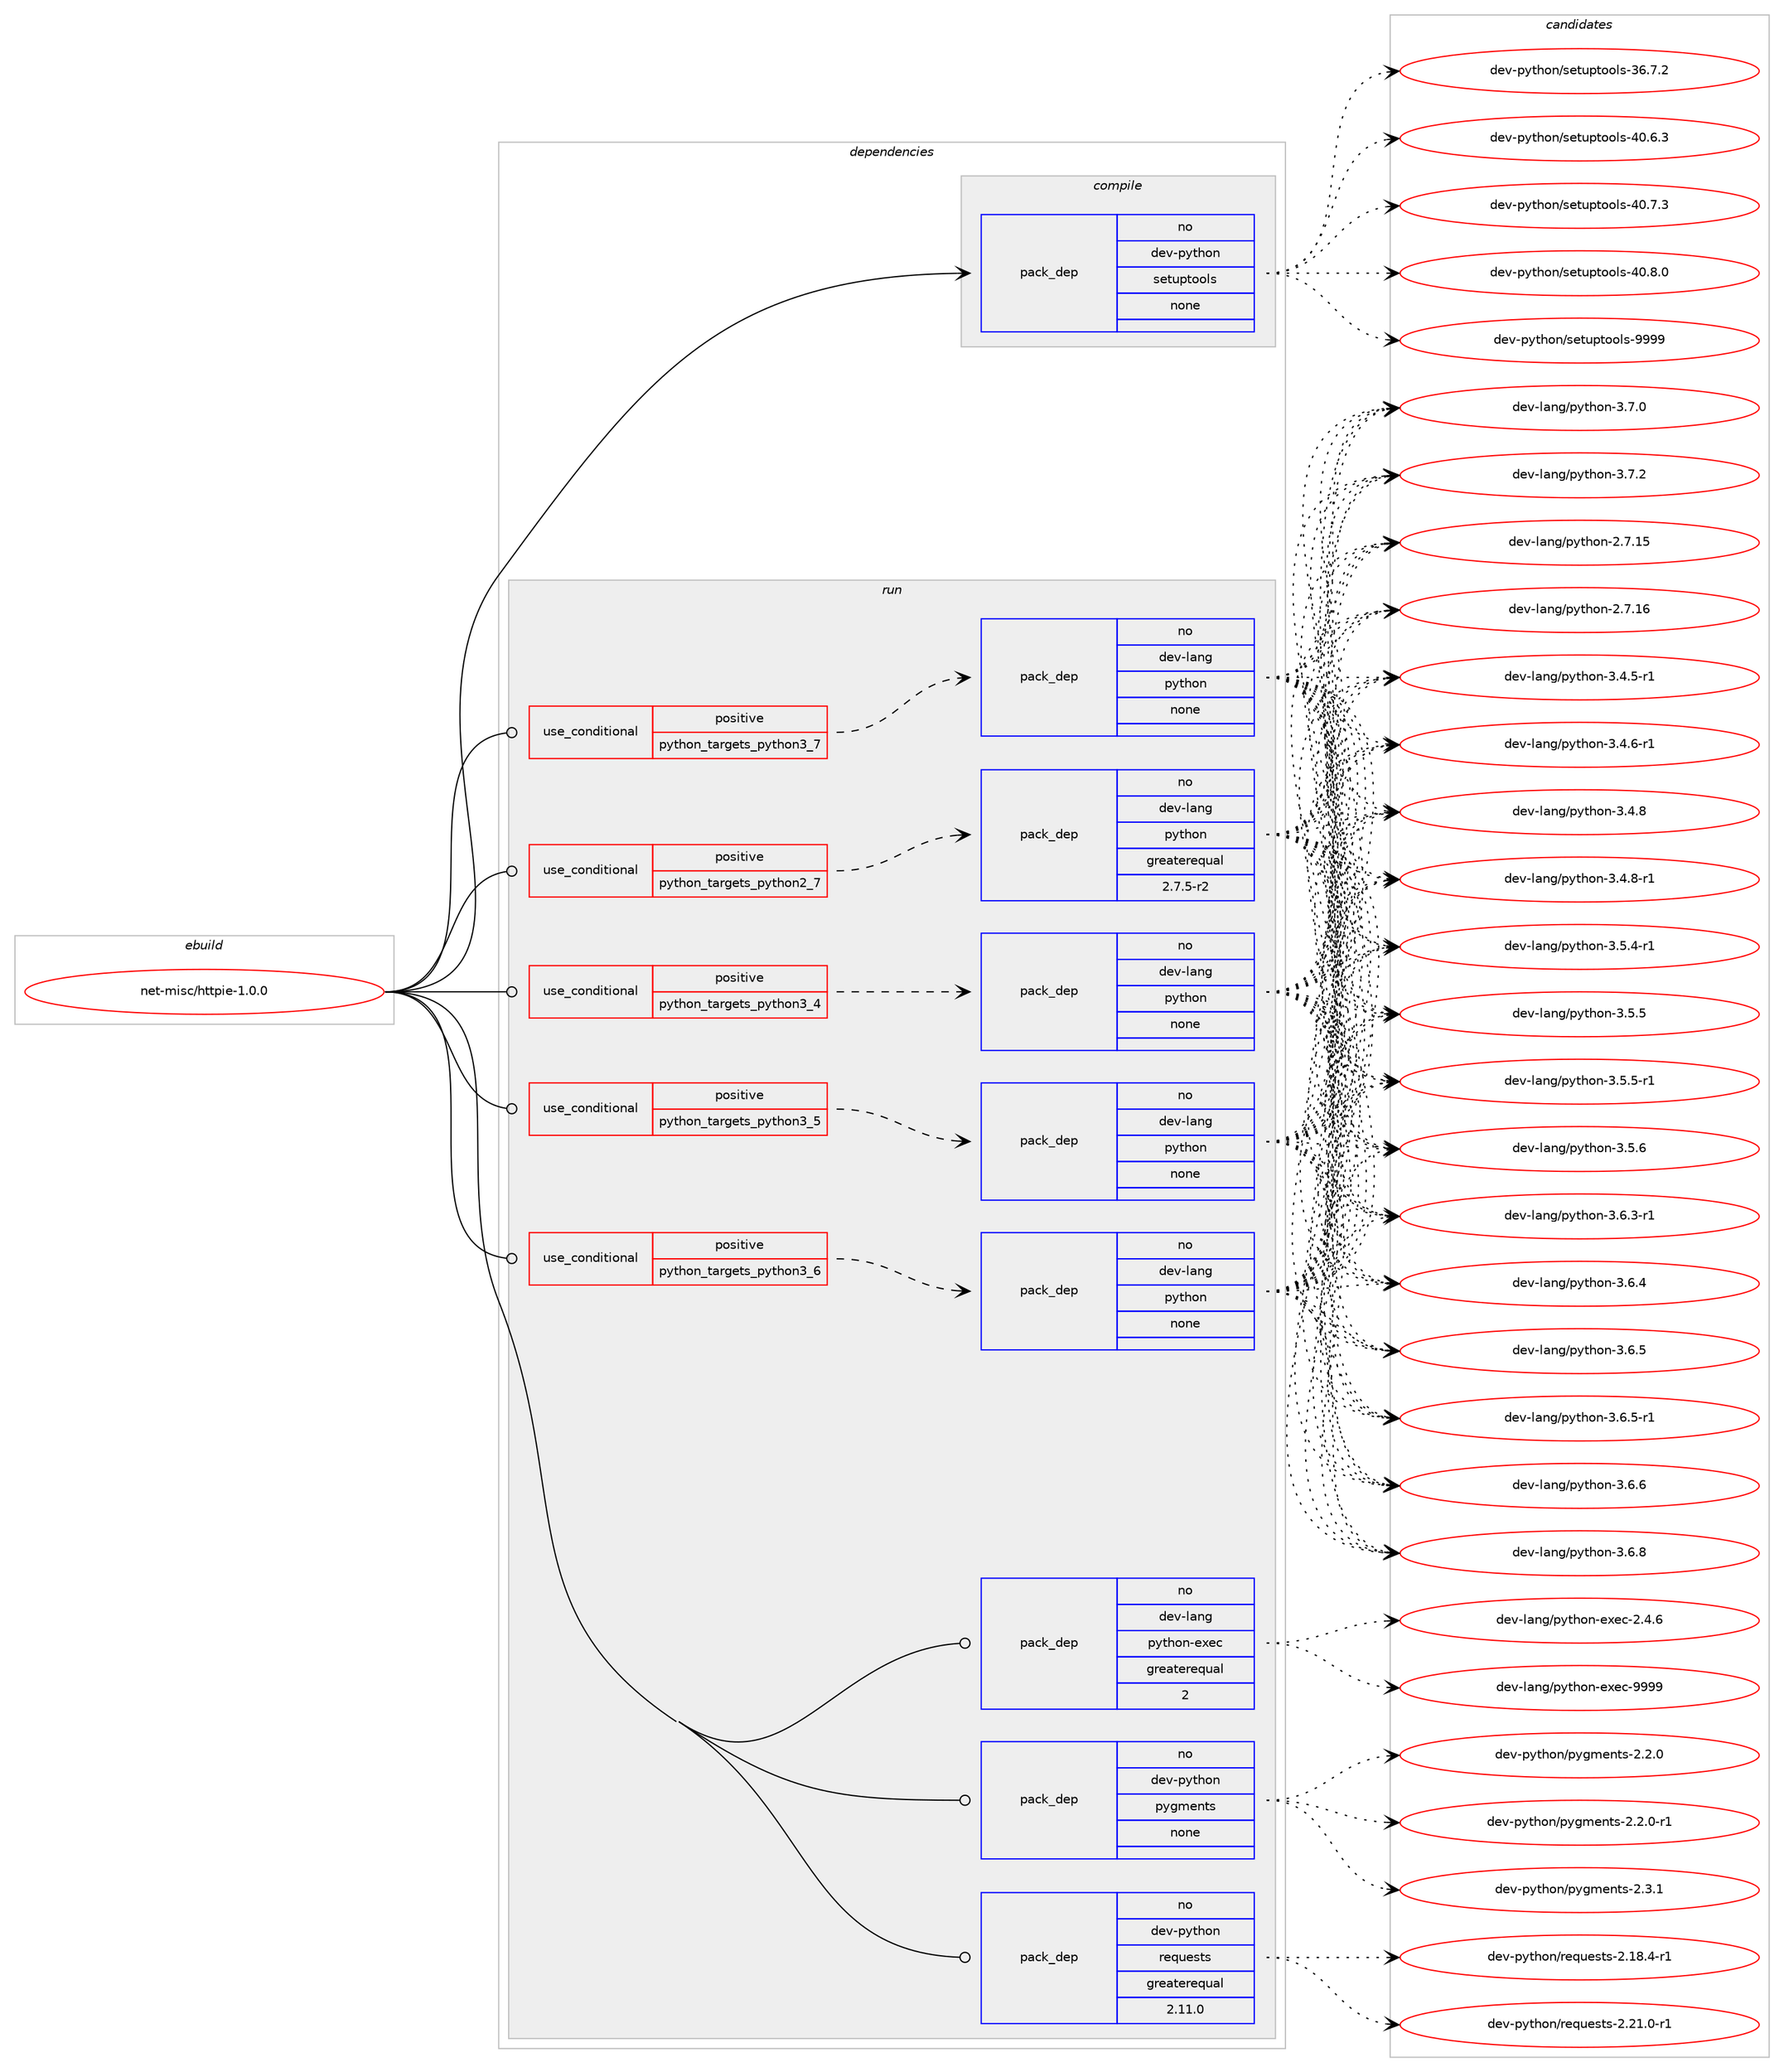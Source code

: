 digraph prolog {

# *************
# Graph options
# *************

newrank=true;
concentrate=true;
compound=true;
graph [rankdir=LR,fontname=Helvetica,fontsize=10,ranksep=1.5];#, ranksep=2.5, nodesep=0.2];
edge  [arrowhead=vee];
node  [fontname=Helvetica,fontsize=10];

# **********
# The ebuild
# **********

subgraph cluster_leftcol {
color=gray;
rank=same;
label=<<i>ebuild</i>>;
id [label="net-misc/httpie-1.0.0", color=red, width=4, href="../net-misc/httpie-1.0.0.svg"];
}

# ****************
# The dependencies
# ****************

subgraph cluster_midcol {
color=gray;
label=<<i>dependencies</i>>;
subgraph cluster_compile {
fillcolor="#eeeeee";
style=filled;
label=<<i>compile</i>>;
subgraph pack1192663 {
dependency1668161 [label=<<TABLE BORDER="0" CELLBORDER="1" CELLSPACING="0" CELLPADDING="4" WIDTH="220"><TR><TD ROWSPAN="6" CELLPADDING="30">pack_dep</TD></TR><TR><TD WIDTH="110">no</TD></TR><TR><TD>dev-python</TD></TR><TR><TD>setuptools</TD></TR><TR><TD>none</TD></TR><TR><TD></TD></TR></TABLE>>, shape=none, color=blue];
}
id:e -> dependency1668161:w [weight=20,style="solid",arrowhead="vee"];
}
subgraph cluster_compileandrun {
fillcolor="#eeeeee";
style=filled;
label=<<i>compile and run</i>>;
}
subgraph cluster_run {
fillcolor="#eeeeee";
style=filled;
label=<<i>run</i>>;
subgraph cond448380 {
dependency1668162 [label=<<TABLE BORDER="0" CELLBORDER="1" CELLSPACING="0" CELLPADDING="4"><TR><TD ROWSPAN="3" CELLPADDING="10">use_conditional</TD></TR><TR><TD>positive</TD></TR><TR><TD>python_targets_python2_7</TD></TR></TABLE>>, shape=none, color=red];
subgraph pack1192664 {
dependency1668163 [label=<<TABLE BORDER="0" CELLBORDER="1" CELLSPACING="0" CELLPADDING="4" WIDTH="220"><TR><TD ROWSPAN="6" CELLPADDING="30">pack_dep</TD></TR><TR><TD WIDTH="110">no</TD></TR><TR><TD>dev-lang</TD></TR><TR><TD>python</TD></TR><TR><TD>greaterequal</TD></TR><TR><TD>2.7.5-r2</TD></TR></TABLE>>, shape=none, color=blue];
}
dependency1668162:e -> dependency1668163:w [weight=20,style="dashed",arrowhead="vee"];
}
id:e -> dependency1668162:w [weight=20,style="solid",arrowhead="odot"];
subgraph cond448381 {
dependency1668164 [label=<<TABLE BORDER="0" CELLBORDER="1" CELLSPACING="0" CELLPADDING="4"><TR><TD ROWSPAN="3" CELLPADDING="10">use_conditional</TD></TR><TR><TD>positive</TD></TR><TR><TD>python_targets_python3_4</TD></TR></TABLE>>, shape=none, color=red];
subgraph pack1192665 {
dependency1668165 [label=<<TABLE BORDER="0" CELLBORDER="1" CELLSPACING="0" CELLPADDING="4" WIDTH="220"><TR><TD ROWSPAN="6" CELLPADDING="30">pack_dep</TD></TR><TR><TD WIDTH="110">no</TD></TR><TR><TD>dev-lang</TD></TR><TR><TD>python</TD></TR><TR><TD>none</TD></TR><TR><TD></TD></TR></TABLE>>, shape=none, color=blue];
}
dependency1668164:e -> dependency1668165:w [weight=20,style="dashed",arrowhead="vee"];
}
id:e -> dependency1668164:w [weight=20,style="solid",arrowhead="odot"];
subgraph cond448382 {
dependency1668166 [label=<<TABLE BORDER="0" CELLBORDER="1" CELLSPACING="0" CELLPADDING="4"><TR><TD ROWSPAN="3" CELLPADDING="10">use_conditional</TD></TR><TR><TD>positive</TD></TR><TR><TD>python_targets_python3_5</TD></TR></TABLE>>, shape=none, color=red];
subgraph pack1192666 {
dependency1668167 [label=<<TABLE BORDER="0" CELLBORDER="1" CELLSPACING="0" CELLPADDING="4" WIDTH="220"><TR><TD ROWSPAN="6" CELLPADDING="30">pack_dep</TD></TR><TR><TD WIDTH="110">no</TD></TR><TR><TD>dev-lang</TD></TR><TR><TD>python</TD></TR><TR><TD>none</TD></TR><TR><TD></TD></TR></TABLE>>, shape=none, color=blue];
}
dependency1668166:e -> dependency1668167:w [weight=20,style="dashed",arrowhead="vee"];
}
id:e -> dependency1668166:w [weight=20,style="solid",arrowhead="odot"];
subgraph cond448383 {
dependency1668168 [label=<<TABLE BORDER="0" CELLBORDER="1" CELLSPACING="0" CELLPADDING="4"><TR><TD ROWSPAN="3" CELLPADDING="10">use_conditional</TD></TR><TR><TD>positive</TD></TR><TR><TD>python_targets_python3_6</TD></TR></TABLE>>, shape=none, color=red];
subgraph pack1192667 {
dependency1668169 [label=<<TABLE BORDER="0" CELLBORDER="1" CELLSPACING="0" CELLPADDING="4" WIDTH="220"><TR><TD ROWSPAN="6" CELLPADDING="30">pack_dep</TD></TR><TR><TD WIDTH="110">no</TD></TR><TR><TD>dev-lang</TD></TR><TR><TD>python</TD></TR><TR><TD>none</TD></TR><TR><TD></TD></TR></TABLE>>, shape=none, color=blue];
}
dependency1668168:e -> dependency1668169:w [weight=20,style="dashed",arrowhead="vee"];
}
id:e -> dependency1668168:w [weight=20,style="solid",arrowhead="odot"];
subgraph cond448384 {
dependency1668170 [label=<<TABLE BORDER="0" CELLBORDER="1" CELLSPACING="0" CELLPADDING="4"><TR><TD ROWSPAN="3" CELLPADDING="10">use_conditional</TD></TR><TR><TD>positive</TD></TR><TR><TD>python_targets_python3_7</TD></TR></TABLE>>, shape=none, color=red];
subgraph pack1192668 {
dependency1668171 [label=<<TABLE BORDER="0" CELLBORDER="1" CELLSPACING="0" CELLPADDING="4" WIDTH="220"><TR><TD ROWSPAN="6" CELLPADDING="30">pack_dep</TD></TR><TR><TD WIDTH="110">no</TD></TR><TR><TD>dev-lang</TD></TR><TR><TD>python</TD></TR><TR><TD>none</TD></TR><TR><TD></TD></TR></TABLE>>, shape=none, color=blue];
}
dependency1668170:e -> dependency1668171:w [weight=20,style="dashed",arrowhead="vee"];
}
id:e -> dependency1668170:w [weight=20,style="solid",arrowhead="odot"];
subgraph pack1192669 {
dependency1668172 [label=<<TABLE BORDER="0" CELLBORDER="1" CELLSPACING="0" CELLPADDING="4" WIDTH="220"><TR><TD ROWSPAN="6" CELLPADDING="30">pack_dep</TD></TR><TR><TD WIDTH="110">no</TD></TR><TR><TD>dev-lang</TD></TR><TR><TD>python-exec</TD></TR><TR><TD>greaterequal</TD></TR><TR><TD>2</TD></TR></TABLE>>, shape=none, color=blue];
}
id:e -> dependency1668172:w [weight=20,style="solid",arrowhead="odot"];
subgraph pack1192670 {
dependency1668173 [label=<<TABLE BORDER="0" CELLBORDER="1" CELLSPACING="0" CELLPADDING="4" WIDTH="220"><TR><TD ROWSPAN="6" CELLPADDING="30">pack_dep</TD></TR><TR><TD WIDTH="110">no</TD></TR><TR><TD>dev-python</TD></TR><TR><TD>pygments</TD></TR><TR><TD>none</TD></TR><TR><TD></TD></TR></TABLE>>, shape=none, color=blue];
}
id:e -> dependency1668173:w [weight=20,style="solid",arrowhead="odot"];
subgraph pack1192671 {
dependency1668174 [label=<<TABLE BORDER="0" CELLBORDER="1" CELLSPACING="0" CELLPADDING="4" WIDTH="220"><TR><TD ROWSPAN="6" CELLPADDING="30">pack_dep</TD></TR><TR><TD WIDTH="110">no</TD></TR><TR><TD>dev-python</TD></TR><TR><TD>requests</TD></TR><TR><TD>greaterequal</TD></TR><TR><TD>2.11.0</TD></TR></TABLE>>, shape=none, color=blue];
}
id:e -> dependency1668174:w [weight=20,style="solid",arrowhead="odot"];
}
}

# **************
# The candidates
# **************

subgraph cluster_choices {
rank=same;
color=gray;
label=<<i>candidates</i>>;

subgraph choice1192663 {
color=black;
nodesep=1;
choice100101118451121211161041111104711510111611711211611111110811545515446554650 [label="dev-python/setuptools-36.7.2", color=red, width=4,href="../dev-python/setuptools-36.7.2.svg"];
choice100101118451121211161041111104711510111611711211611111110811545524846544651 [label="dev-python/setuptools-40.6.3", color=red, width=4,href="../dev-python/setuptools-40.6.3.svg"];
choice100101118451121211161041111104711510111611711211611111110811545524846554651 [label="dev-python/setuptools-40.7.3", color=red, width=4,href="../dev-python/setuptools-40.7.3.svg"];
choice100101118451121211161041111104711510111611711211611111110811545524846564648 [label="dev-python/setuptools-40.8.0", color=red, width=4,href="../dev-python/setuptools-40.8.0.svg"];
choice10010111845112121116104111110471151011161171121161111111081154557575757 [label="dev-python/setuptools-9999", color=red, width=4,href="../dev-python/setuptools-9999.svg"];
dependency1668161:e -> choice100101118451121211161041111104711510111611711211611111110811545515446554650:w [style=dotted,weight="100"];
dependency1668161:e -> choice100101118451121211161041111104711510111611711211611111110811545524846544651:w [style=dotted,weight="100"];
dependency1668161:e -> choice100101118451121211161041111104711510111611711211611111110811545524846554651:w [style=dotted,weight="100"];
dependency1668161:e -> choice100101118451121211161041111104711510111611711211611111110811545524846564648:w [style=dotted,weight="100"];
dependency1668161:e -> choice10010111845112121116104111110471151011161171121161111111081154557575757:w [style=dotted,weight="100"];
}
subgraph choice1192664 {
color=black;
nodesep=1;
choice10010111845108971101034711212111610411111045504655464953 [label="dev-lang/python-2.7.15", color=red, width=4,href="../dev-lang/python-2.7.15.svg"];
choice10010111845108971101034711212111610411111045504655464954 [label="dev-lang/python-2.7.16", color=red, width=4,href="../dev-lang/python-2.7.16.svg"];
choice1001011184510897110103471121211161041111104551465246534511449 [label="dev-lang/python-3.4.5-r1", color=red, width=4,href="../dev-lang/python-3.4.5-r1.svg"];
choice1001011184510897110103471121211161041111104551465246544511449 [label="dev-lang/python-3.4.6-r1", color=red, width=4,href="../dev-lang/python-3.4.6-r1.svg"];
choice100101118451089711010347112121116104111110455146524656 [label="dev-lang/python-3.4.8", color=red, width=4,href="../dev-lang/python-3.4.8.svg"];
choice1001011184510897110103471121211161041111104551465246564511449 [label="dev-lang/python-3.4.8-r1", color=red, width=4,href="../dev-lang/python-3.4.8-r1.svg"];
choice1001011184510897110103471121211161041111104551465346524511449 [label="dev-lang/python-3.5.4-r1", color=red, width=4,href="../dev-lang/python-3.5.4-r1.svg"];
choice100101118451089711010347112121116104111110455146534653 [label="dev-lang/python-3.5.5", color=red, width=4,href="../dev-lang/python-3.5.5.svg"];
choice1001011184510897110103471121211161041111104551465346534511449 [label="dev-lang/python-3.5.5-r1", color=red, width=4,href="../dev-lang/python-3.5.5-r1.svg"];
choice100101118451089711010347112121116104111110455146534654 [label="dev-lang/python-3.5.6", color=red, width=4,href="../dev-lang/python-3.5.6.svg"];
choice1001011184510897110103471121211161041111104551465446514511449 [label="dev-lang/python-3.6.3-r1", color=red, width=4,href="../dev-lang/python-3.6.3-r1.svg"];
choice100101118451089711010347112121116104111110455146544652 [label="dev-lang/python-3.6.4", color=red, width=4,href="../dev-lang/python-3.6.4.svg"];
choice100101118451089711010347112121116104111110455146544653 [label="dev-lang/python-3.6.5", color=red, width=4,href="../dev-lang/python-3.6.5.svg"];
choice1001011184510897110103471121211161041111104551465446534511449 [label="dev-lang/python-3.6.5-r1", color=red, width=4,href="../dev-lang/python-3.6.5-r1.svg"];
choice100101118451089711010347112121116104111110455146544654 [label="dev-lang/python-3.6.6", color=red, width=4,href="../dev-lang/python-3.6.6.svg"];
choice100101118451089711010347112121116104111110455146544656 [label="dev-lang/python-3.6.8", color=red, width=4,href="../dev-lang/python-3.6.8.svg"];
choice100101118451089711010347112121116104111110455146554648 [label="dev-lang/python-3.7.0", color=red, width=4,href="../dev-lang/python-3.7.0.svg"];
choice100101118451089711010347112121116104111110455146554650 [label="dev-lang/python-3.7.2", color=red, width=4,href="../dev-lang/python-3.7.2.svg"];
dependency1668163:e -> choice10010111845108971101034711212111610411111045504655464953:w [style=dotted,weight="100"];
dependency1668163:e -> choice10010111845108971101034711212111610411111045504655464954:w [style=dotted,weight="100"];
dependency1668163:e -> choice1001011184510897110103471121211161041111104551465246534511449:w [style=dotted,weight="100"];
dependency1668163:e -> choice1001011184510897110103471121211161041111104551465246544511449:w [style=dotted,weight="100"];
dependency1668163:e -> choice100101118451089711010347112121116104111110455146524656:w [style=dotted,weight="100"];
dependency1668163:e -> choice1001011184510897110103471121211161041111104551465246564511449:w [style=dotted,weight="100"];
dependency1668163:e -> choice1001011184510897110103471121211161041111104551465346524511449:w [style=dotted,weight="100"];
dependency1668163:e -> choice100101118451089711010347112121116104111110455146534653:w [style=dotted,weight="100"];
dependency1668163:e -> choice1001011184510897110103471121211161041111104551465346534511449:w [style=dotted,weight="100"];
dependency1668163:e -> choice100101118451089711010347112121116104111110455146534654:w [style=dotted,weight="100"];
dependency1668163:e -> choice1001011184510897110103471121211161041111104551465446514511449:w [style=dotted,weight="100"];
dependency1668163:e -> choice100101118451089711010347112121116104111110455146544652:w [style=dotted,weight="100"];
dependency1668163:e -> choice100101118451089711010347112121116104111110455146544653:w [style=dotted,weight="100"];
dependency1668163:e -> choice1001011184510897110103471121211161041111104551465446534511449:w [style=dotted,weight="100"];
dependency1668163:e -> choice100101118451089711010347112121116104111110455146544654:w [style=dotted,weight="100"];
dependency1668163:e -> choice100101118451089711010347112121116104111110455146544656:w [style=dotted,weight="100"];
dependency1668163:e -> choice100101118451089711010347112121116104111110455146554648:w [style=dotted,weight="100"];
dependency1668163:e -> choice100101118451089711010347112121116104111110455146554650:w [style=dotted,weight="100"];
}
subgraph choice1192665 {
color=black;
nodesep=1;
choice10010111845108971101034711212111610411111045504655464953 [label="dev-lang/python-2.7.15", color=red, width=4,href="../dev-lang/python-2.7.15.svg"];
choice10010111845108971101034711212111610411111045504655464954 [label="dev-lang/python-2.7.16", color=red, width=4,href="../dev-lang/python-2.7.16.svg"];
choice1001011184510897110103471121211161041111104551465246534511449 [label="dev-lang/python-3.4.5-r1", color=red, width=4,href="../dev-lang/python-3.4.5-r1.svg"];
choice1001011184510897110103471121211161041111104551465246544511449 [label="dev-lang/python-3.4.6-r1", color=red, width=4,href="../dev-lang/python-3.4.6-r1.svg"];
choice100101118451089711010347112121116104111110455146524656 [label="dev-lang/python-3.4.8", color=red, width=4,href="../dev-lang/python-3.4.8.svg"];
choice1001011184510897110103471121211161041111104551465246564511449 [label="dev-lang/python-3.4.8-r1", color=red, width=4,href="../dev-lang/python-3.4.8-r1.svg"];
choice1001011184510897110103471121211161041111104551465346524511449 [label="dev-lang/python-3.5.4-r1", color=red, width=4,href="../dev-lang/python-3.5.4-r1.svg"];
choice100101118451089711010347112121116104111110455146534653 [label="dev-lang/python-3.5.5", color=red, width=4,href="../dev-lang/python-3.5.5.svg"];
choice1001011184510897110103471121211161041111104551465346534511449 [label="dev-lang/python-3.5.5-r1", color=red, width=4,href="../dev-lang/python-3.5.5-r1.svg"];
choice100101118451089711010347112121116104111110455146534654 [label="dev-lang/python-3.5.6", color=red, width=4,href="../dev-lang/python-3.5.6.svg"];
choice1001011184510897110103471121211161041111104551465446514511449 [label="dev-lang/python-3.6.3-r1", color=red, width=4,href="../dev-lang/python-3.6.3-r1.svg"];
choice100101118451089711010347112121116104111110455146544652 [label="dev-lang/python-3.6.4", color=red, width=4,href="../dev-lang/python-3.6.4.svg"];
choice100101118451089711010347112121116104111110455146544653 [label="dev-lang/python-3.6.5", color=red, width=4,href="../dev-lang/python-3.6.5.svg"];
choice1001011184510897110103471121211161041111104551465446534511449 [label="dev-lang/python-3.6.5-r1", color=red, width=4,href="../dev-lang/python-3.6.5-r1.svg"];
choice100101118451089711010347112121116104111110455146544654 [label="dev-lang/python-3.6.6", color=red, width=4,href="../dev-lang/python-3.6.6.svg"];
choice100101118451089711010347112121116104111110455146544656 [label="dev-lang/python-3.6.8", color=red, width=4,href="../dev-lang/python-3.6.8.svg"];
choice100101118451089711010347112121116104111110455146554648 [label="dev-lang/python-3.7.0", color=red, width=4,href="../dev-lang/python-3.7.0.svg"];
choice100101118451089711010347112121116104111110455146554650 [label="dev-lang/python-3.7.2", color=red, width=4,href="../dev-lang/python-3.7.2.svg"];
dependency1668165:e -> choice10010111845108971101034711212111610411111045504655464953:w [style=dotted,weight="100"];
dependency1668165:e -> choice10010111845108971101034711212111610411111045504655464954:w [style=dotted,weight="100"];
dependency1668165:e -> choice1001011184510897110103471121211161041111104551465246534511449:w [style=dotted,weight="100"];
dependency1668165:e -> choice1001011184510897110103471121211161041111104551465246544511449:w [style=dotted,weight="100"];
dependency1668165:e -> choice100101118451089711010347112121116104111110455146524656:w [style=dotted,weight="100"];
dependency1668165:e -> choice1001011184510897110103471121211161041111104551465246564511449:w [style=dotted,weight="100"];
dependency1668165:e -> choice1001011184510897110103471121211161041111104551465346524511449:w [style=dotted,weight="100"];
dependency1668165:e -> choice100101118451089711010347112121116104111110455146534653:w [style=dotted,weight="100"];
dependency1668165:e -> choice1001011184510897110103471121211161041111104551465346534511449:w [style=dotted,weight="100"];
dependency1668165:e -> choice100101118451089711010347112121116104111110455146534654:w [style=dotted,weight="100"];
dependency1668165:e -> choice1001011184510897110103471121211161041111104551465446514511449:w [style=dotted,weight="100"];
dependency1668165:e -> choice100101118451089711010347112121116104111110455146544652:w [style=dotted,weight="100"];
dependency1668165:e -> choice100101118451089711010347112121116104111110455146544653:w [style=dotted,weight="100"];
dependency1668165:e -> choice1001011184510897110103471121211161041111104551465446534511449:w [style=dotted,weight="100"];
dependency1668165:e -> choice100101118451089711010347112121116104111110455146544654:w [style=dotted,weight="100"];
dependency1668165:e -> choice100101118451089711010347112121116104111110455146544656:w [style=dotted,weight="100"];
dependency1668165:e -> choice100101118451089711010347112121116104111110455146554648:w [style=dotted,weight="100"];
dependency1668165:e -> choice100101118451089711010347112121116104111110455146554650:w [style=dotted,weight="100"];
}
subgraph choice1192666 {
color=black;
nodesep=1;
choice10010111845108971101034711212111610411111045504655464953 [label="dev-lang/python-2.7.15", color=red, width=4,href="../dev-lang/python-2.7.15.svg"];
choice10010111845108971101034711212111610411111045504655464954 [label="dev-lang/python-2.7.16", color=red, width=4,href="../dev-lang/python-2.7.16.svg"];
choice1001011184510897110103471121211161041111104551465246534511449 [label="dev-lang/python-3.4.5-r1", color=red, width=4,href="../dev-lang/python-3.4.5-r1.svg"];
choice1001011184510897110103471121211161041111104551465246544511449 [label="dev-lang/python-3.4.6-r1", color=red, width=4,href="../dev-lang/python-3.4.6-r1.svg"];
choice100101118451089711010347112121116104111110455146524656 [label="dev-lang/python-3.4.8", color=red, width=4,href="../dev-lang/python-3.4.8.svg"];
choice1001011184510897110103471121211161041111104551465246564511449 [label="dev-lang/python-3.4.8-r1", color=red, width=4,href="../dev-lang/python-3.4.8-r1.svg"];
choice1001011184510897110103471121211161041111104551465346524511449 [label="dev-lang/python-3.5.4-r1", color=red, width=4,href="../dev-lang/python-3.5.4-r1.svg"];
choice100101118451089711010347112121116104111110455146534653 [label="dev-lang/python-3.5.5", color=red, width=4,href="../dev-lang/python-3.5.5.svg"];
choice1001011184510897110103471121211161041111104551465346534511449 [label="dev-lang/python-3.5.5-r1", color=red, width=4,href="../dev-lang/python-3.5.5-r1.svg"];
choice100101118451089711010347112121116104111110455146534654 [label="dev-lang/python-3.5.6", color=red, width=4,href="../dev-lang/python-3.5.6.svg"];
choice1001011184510897110103471121211161041111104551465446514511449 [label="dev-lang/python-3.6.3-r1", color=red, width=4,href="../dev-lang/python-3.6.3-r1.svg"];
choice100101118451089711010347112121116104111110455146544652 [label="dev-lang/python-3.6.4", color=red, width=4,href="../dev-lang/python-3.6.4.svg"];
choice100101118451089711010347112121116104111110455146544653 [label="dev-lang/python-3.6.5", color=red, width=4,href="../dev-lang/python-3.6.5.svg"];
choice1001011184510897110103471121211161041111104551465446534511449 [label="dev-lang/python-3.6.5-r1", color=red, width=4,href="../dev-lang/python-3.6.5-r1.svg"];
choice100101118451089711010347112121116104111110455146544654 [label="dev-lang/python-3.6.6", color=red, width=4,href="../dev-lang/python-3.6.6.svg"];
choice100101118451089711010347112121116104111110455146544656 [label="dev-lang/python-3.6.8", color=red, width=4,href="../dev-lang/python-3.6.8.svg"];
choice100101118451089711010347112121116104111110455146554648 [label="dev-lang/python-3.7.0", color=red, width=4,href="../dev-lang/python-3.7.0.svg"];
choice100101118451089711010347112121116104111110455146554650 [label="dev-lang/python-3.7.2", color=red, width=4,href="../dev-lang/python-3.7.2.svg"];
dependency1668167:e -> choice10010111845108971101034711212111610411111045504655464953:w [style=dotted,weight="100"];
dependency1668167:e -> choice10010111845108971101034711212111610411111045504655464954:w [style=dotted,weight="100"];
dependency1668167:e -> choice1001011184510897110103471121211161041111104551465246534511449:w [style=dotted,weight="100"];
dependency1668167:e -> choice1001011184510897110103471121211161041111104551465246544511449:w [style=dotted,weight="100"];
dependency1668167:e -> choice100101118451089711010347112121116104111110455146524656:w [style=dotted,weight="100"];
dependency1668167:e -> choice1001011184510897110103471121211161041111104551465246564511449:w [style=dotted,weight="100"];
dependency1668167:e -> choice1001011184510897110103471121211161041111104551465346524511449:w [style=dotted,weight="100"];
dependency1668167:e -> choice100101118451089711010347112121116104111110455146534653:w [style=dotted,weight="100"];
dependency1668167:e -> choice1001011184510897110103471121211161041111104551465346534511449:w [style=dotted,weight="100"];
dependency1668167:e -> choice100101118451089711010347112121116104111110455146534654:w [style=dotted,weight="100"];
dependency1668167:e -> choice1001011184510897110103471121211161041111104551465446514511449:w [style=dotted,weight="100"];
dependency1668167:e -> choice100101118451089711010347112121116104111110455146544652:w [style=dotted,weight="100"];
dependency1668167:e -> choice100101118451089711010347112121116104111110455146544653:w [style=dotted,weight="100"];
dependency1668167:e -> choice1001011184510897110103471121211161041111104551465446534511449:w [style=dotted,weight="100"];
dependency1668167:e -> choice100101118451089711010347112121116104111110455146544654:w [style=dotted,weight="100"];
dependency1668167:e -> choice100101118451089711010347112121116104111110455146544656:w [style=dotted,weight="100"];
dependency1668167:e -> choice100101118451089711010347112121116104111110455146554648:w [style=dotted,weight="100"];
dependency1668167:e -> choice100101118451089711010347112121116104111110455146554650:w [style=dotted,weight="100"];
}
subgraph choice1192667 {
color=black;
nodesep=1;
choice10010111845108971101034711212111610411111045504655464953 [label="dev-lang/python-2.7.15", color=red, width=4,href="../dev-lang/python-2.7.15.svg"];
choice10010111845108971101034711212111610411111045504655464954 [label="dev-lang/python-2.7.16", color=red, width=4,href="../dev-lang/python-2.7.16.svg"];
choice1001011184510897110103471121211161041111104551465246534511449 [label="dev-lang/python-3.4.5-r1", color=red, width=4,href="../dev-lang/python-3.4.5-r1.svg"];
choice1001011184510897110103471121211161041111104551465246544511449 [label="dev-lang/python-3.4.6-r1", color=red, width=4,href="../dev-lang/python-3.4.6-r1.svg"];
choice100101118451089711010347112121116104111110455146524656 [label="dev-lang/python-3.4.8", color=red, width=4,href="../dev-lang/python-3.4.8.svg"];
choice1001011184510897110103471121211161041111104551465246564511449 [label="dev-lang/python-3.4.8-r1", color=red, width=4,href="../dev-lang/python-3.4.8-r1.svg"];
choice1001011184510897110103471121211161041111104551465346524511449 [label="dev-lang/python-3.5.4-r1", color=red, width=4,href="../dev-lang/python-3.5.4-r1.svg"];
choice100101118451089711010347112121116104111110455146534653 [label="dev-lang/python-3.5.5", color=red, width=4,href="../dev-lang/python-3.5.5.svg"];
choice1001011184510897110103471121211161041111104551465346534511449 [label="dev-lang/python-3.5.5-r1", color=red, width=4,href="../dev-lang/python-3.5.5-r1.svg"];
choice100101118451089711010347112121116104111110455146534654 [label="dev-lang/python-3.5.6", color=red, width=4,href="../dev-lang/python-3.5.6.svg"];
choice1001011184510897110103471121211161041111104551465446514511449 [label="dev-lang/python-3.6.3-r1", color=red, width=4,href="../dev-lang/python-3.6.3-r1.svg"];
choice100101118451089711010347112121116104111110455146544652 [label="dev-lang/python-3.6.4", color=red, width=4,href="../dev-lang/python-3.6.4.svg"];
choice100101118451089711010347112121116104111110455146544653 [label="dev-lang/python-3.6.5", color=red, width=4,href="../dev-lang/python-3.6.5.svg"];
choice1001011184510897110103471121211161041111104551465446534511449 [label="dev-lang/python-3.6.5-r1", color=red, width=4,href="../dev-lang/python-3.6.5-r1.svg"];
choice100101118451089711010347112121116104111110455146544654 [label="dev-lang/python-3.6.6", color=red, width=4,href="../dev-lang/python-3.6.6.svg"];
choice100101118451089711010347112121116104111110455146544656 [label="dev-lang/python-3.6.8", color=red, width=4,href="../dev-lang/python-3.6.8.svg"];
choice100101118451089711010347112121116104111110455146554648 [label="dev-lang/python-3.7.0", color=red, width=4,href="../dev-lang/python-3.7.0.svg"];
choice100101118451089711010347112121116104111110455146554650 [label="dev-lang/python-3.7.2", color=red, width=4,href="../dev-lang/python-3.7.2.svg"];
dependency1668169:e -> choice10010111845108971101034711212111610411111045504655464953:w [style=dotted,weight="100"];
dependency1668169:e -> choice10010111845108971101034711212111610411111045504655464954:w [style=dotted,weight="100"];
dependency1668169:e -> choice1001011184510897110103471121211161041111104551465246534511449:w [style=dotted,weight="100"];
dependency1668169:e -> choice1001011184510897110103471121211161041111104551465246544511449:w [style=dotted,weight="100"];
dependency1668169:e -> choice100101118451089711010347112121116104111110455146524656:w [style=dotted,weight="100"];
dependency1668169:e -> choice1001011184510897110103471121211161041111104551465246564511449:w [style=dotted,weight="100"];
dependency1668169:e -> choice1001011184510897110103471121211161041111104551465346524511449:w [style=dotted,weight="100"];
dependency1668169:e -> choice100101118451089711010347112121116104111110455146534653:w [style=dotted,weight="100"];
dependency1668169:e -> choice1001011184510897110103471121211161041111104551465346534511449:w [style=dotted,weight="100"];
dependency1668169:e -> choice100101118451089711010347112121116104111110455146534654:w [style=dotted,weight="100"];
dependency1668169:e -> choice1001011184510897110103471121211161041111104551465446514511449:w [style=dotted,weight="100"];
dependency1668169:e -> choice100101118451089711010347112121116104111110455146544652:w [style=dotted,weight="100"];
dependency1668169:e -> choice100101118451089711010347112121116104111110455146544653:w [style=dotted,weight="100"];
dependency1668169:e -> choice1001011184510897110103471121211161041111104551465446534511449:w [style=dotted,weight="100"];
dependency1668169:e -> choice100101118451089711010347112121116104111110455146544654:w [style=dotted,weight="100"];
dependency1668169:e -> choice100101118451089711010347112121116104111110455146544656:w [style=dotted,weight="100"];
dependency1668169:e -> choice100101118451089711010347112121116104111110455146554648:w [style=dotted,weight="100"];
dependency1668169:e -> choice100101118451089711010347112121116104111110455146554650:w [style=dotted,weight="100"];
}
subgraph choice1192668 {
color=black;
nodesep=1;
choice10010111845108971101034711212111610411111045504655464953 [label="dev-lang/python-2.7.15", color=red, width=4,href="../dev-lang/python-2.7.15.svg"];
choice10010111845108971101034711212111610411111045504655464954 [label="dev-lang/python-2.7.16", color=red, width=4,href="../dev-lang/python-2.7.16.svg"];
choice1001011184510897110103471121211161041111104551465246534511449 [label="dev-lang/python-3.4.5-r1", color=red, width=4,href="../dev-lang/python-3.4.5-r1.svg"];
choice1001011184510897110103471121211161041111104551465246544511449 [label="dev-lang/python-3.4.6-r1", color=red, width=4,href="../dev-lang/python-3.4.6-r1.svg"];
choice100101118451089711010347112121116104111110455146524656 [label="dev-lang/python-3.4.8", color=red, width=4,href="../dev-lang/python-3.4.8.svg"];
choice1001011184510897110103471121211161041111104551465246564511449 [label="dev-lang/python-3.4.8-r1", color=red, width=4,href="../dev-lang/python-3.4.8-r1.svg"];
choice1001011184510897110103471121211161041111104551465346524511449 [label="dev-lang/python-3.5.4-r1", color=red, width=4,href="../dev-lang/python-3.5.4-r1.svg"];
choice100101118451089711010347112121116104111110455146534653 [label="dev-lang/python-3.5.5", color=red, width=4,href="../dev-lang/python-3.5.5.svg"];
choice1001011184510897110103471121211161041111104551465346534511449 [label="dev-lang/python-3.5.5-r1", color=red, width=4,href="../dev-lang/python-3.5.5-r1.svg"];
choice100101118451089711010347112121116104111110455146534654 [label="dev-lang/python-3.5.6", color=red, width=4,href="../dev-lang/python-3.5.6.svg"];
choice1001011184510897110103471121211161041111104551465446514511449 [label="dev-lang/python-3.6.3-r1", color=red, width=4,href="../dev-lang/python-3.6.3-r1.svg"];
choice100101118451089711010347112121116104111110455146544652 [label="dev-lang/python-3.6.4", color=red, width=4,href="../dev-lang/python-3.6.4.svg"];
choice100101118451089711010347112121116104111110455146544653 [label="dev-lang/python-3.6.5", color=red, width=4,href="../dev-lang/python-3.6.5.svg"];
choice1001011184510897110103471121211161041111104551465446534511449 [label="dev-lang/python-3.6.5-r1", color=red, width=4,href="../dev-lang/python-3.6.5-r1.svg"];
choice100101118451089711010347112121116104111110455146544654 [label="dev-lang/python-3.6.6", color=red, width=4,href="../dev-lang/python-3.6.6.svg"];
choice100101118451089711010347112121116104111110455146544656 [label="dev-lang/python-3.6.8", color=red, width=4,href="../dev-lang/python-3.6.8.svg"];
choice100101118451089711010347112121116104111110455146554648 [label="dev-lang/python-3.7.0", color=red, width=4,href="../dev-lang/python-3.7.0.svg"];
choice100101118451089711010347112121116104111110455146554650 [label="dev-lang/python-3.7.2", color=red, width=4,href="../dev-lang/python-3.7.2.svg"];
dependency1668171:e -> choice10010111845108971101034711212111610411111045504655464953:w [style=dotted,weight="100"];
dependency1668171:e -> choice10010111845108971101034711212111610411111045504655464954:w [style=dotted,weight="100"];
dependency1668171:e -> choice1001011184510897110103471121211161041111104551465246534511449:w [style=dotted,weight="100"];
dependency1668171:e -> choice1001011184510897110103471121211161041111104551465246544511449:w [style=dotted,weight="100"];
dependency1668171:e -> choice100101118451089711010347112121116104111110455146524656:w [style=dotted,weight="100"];
dependency1668171:e -> choice1001011184510897110103471121211161041111104551465246564511449:w [style=dotted,weight="100"];
dependency1668171:e -> choice1001011184510897110103471121211161041111104551465346524511449:w [style=dotted,weight="100"];
dependency1668171:e -> choice100101118451089711010347112121116104111110455146534653:w [style=dotted,weight="100"];
dependency1668171:e -> choice1001011184510897110103471121211161041111104551465346534511449:w [style=dotted,weight="100"];
dependency1668171:e -> choice100101118451089711010347112121116104111110455146534654:w [style=dotted,weight="100"];
dependency1668171:e -> choice1001011184510897110103471121211161041111104551465446514511449:w [style=dotted,weight="100"];
dependency1668171:e -> choice100101118451089711010347112121116104111110455146544652:w [style=dotted,weight="100"];
dependency1668171:e -> choice100101118451089711010347112121116104111110455146544653:w [style=dotted,weight="100"];
dependency1668171:e -> choice1001011184510897110103471121211161041111104551465446534511449:w [style=dotted,weight="100"];
dependency1668171:e -> choice100101118451089711010347112121116104111110455146544654:w [style=dotted,weight="100"];
dependency1668171:e -> choice100101118451089711010347112121116104111110455146544656:w [style=dotted,weight="100"];
dependency1668171:e -> choice100101118451089711010347112121116104111110455146554648:w [style=dotted,weight="100"];
dependency1668171:e -> choice100101118451089711010347112121116104111110455146554650:w [style=dotted,weight="100"];
}
subgraph choice1192669 {
color=black;
nodesep=1;
choice1001011184510897110103471121211161041111104510112010199455046524654 [label="dev-lang/python-exec-2.4.6", color=red, width=4,href="../dev-lang/python-exec-2.4.6.svg"];
choice10010111845108971101034711212111610411111045101120101994557575757 [label="dev-lang/python-exec-9999", color=red, width=4,href="../dev-lang/python-exec-9999.svg"];
dependency1668172:e -> choice1001011184510897110103471121211161041111104510112010199455046524654:w [style=dotted,weight="100"];
dependency1668172:e -> choice10010111845108971101034711212111610411111045101120101994557575757:w [style=dotted,weight="100"];
}
subgraph choice1192670 {
color=black;
nodesep=1;
choice1001011184511212111610411111047112121103109101110116115455046504648 [label="dev-python/pygments-2.2.0", color=red, width=4,href="../dev-python/pygments-2.2.0.svg"];
choice10010111845112121116104111110471121211031091011101161154550465046484511449 [label="dev-python/pygments-2.2.0-r1", color=red, width=4,href="../dev-python/pygments-2.2.0-r1.svg"];
choice1001011184511212111610411111047112121103109101110116115455046514649 [label="dev-python/pygments-2.3.1", color=red, width=4,href="../dev-python/pygments-2.3.1.svg"];
dependency1668173:e -> choice1001011184511212111610411111047112121103109101110116115455046504648:w [style=dotted,weight="100"];
dependency1668173:e -> choice10010111845112121116104111110471121211031091011101161154550465046484511449:w [style=dotted,weight="100"];
dependency1668173:e -> choice1001011184511212111610411111047112121103109101110116115455046514649:w [style=dotted,weight="100"];
}
subgraph choice1192671 {
color=black;
nodesep=1;
choice1001011184511212111610411111047114101113117101115116115455046495646524511449 [label="dev-python/requests-2.18.4-r1", color=red, width=4,href="../dev-python/requests-2.18.4-r1.svg"];
choice1001011184511212111610411111047114101113117101115116115455046504946484511449 [label="dev-python/requests-2.21.0-r1", color=red, width=4,href="../dev-python/requests-2.21.0-r1.svg"];
dependency1668174:e -> choice1001011184511212111610411111047114101113117101115116115455046495646524511449:w [style=dotted,weight="100"];
dependency1668174:e -> choice1001011184511212111610411111047114101113117101115116115455046504946484511449:w [style=dotted,weight="100"];
}
}

}
